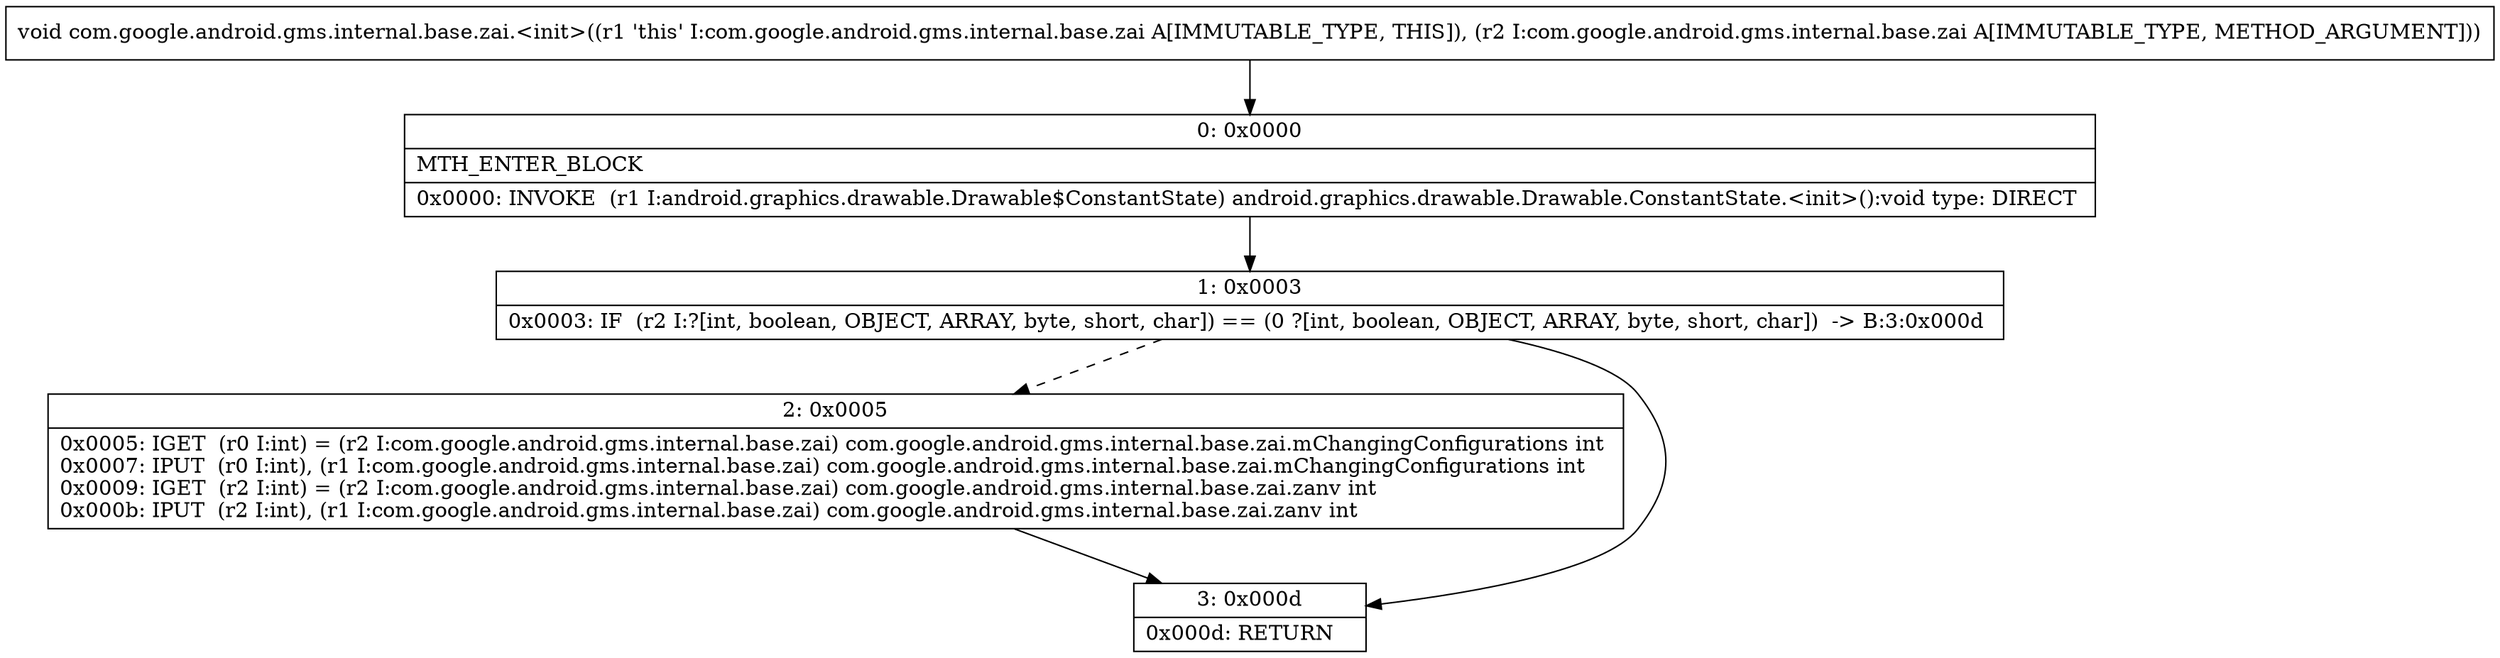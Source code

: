 digraph "CFG forcom.google.android.gms.internal.base.zai.\<init\>(Lcom\/google\/android\/gms\/internal\/base\/zai;)V" {
Node_0 [shape=record,label="{0\:\ 0x0000|MTH_ENTER_BLOCK\l|0x0000: INVOKE  (r1 I:android.graphics.drawable.Drawable$ConstantState) android.graphics.drawable.Drawable.ConstantState.\<init\>():void type: DIRECT \l}"];
Node_1 [shape=record,label="{1\:\ 0x0003|0x0003: IF  (r2 I:?[int, boolean, OBJECT, ARRAY, byte, short, char]) == (0 ?[int, boolean, OBJECT, ARRAY, byte, short, char])  \-\> B:3:0x000d \l}"];
Node_2 [shape=record,label="{2\:\ 0x0005|0x0005: IGET  (r0 I:int) = (r2 I:com.google.android.gms.internal.base.zai) com.google.android.gms.internal.base.zai.mChangingConfigurations int \l0x0007: IPUT  (r0 I:int), (r1 I:com.google.android.gms.internal.base.zai) com.google.android.gms.internal.base.zai.mChangingConfigurations int \l0x0009: IGET  (r2 I:int) = (r2 I:com.google.android.gms.internal.base.zai) com.google.android.gms.internal.base.zai.zanv int \l0x000b: IPUT  (r2 I:int), (r1 I:com.google.android.gms.internal.base.zai) com.google.android.gms.internal.base.zai.zanv int \l}"];
Node_3 [shape=record,label="{3\:\ 0x000d|0x000d: RETURN   \l}"];
MethodNode[shape=record,label="{void com.google.android.gms.internal.base.zai.\<init\>((r1 'this' I:com.google.android.gms.internal.base.zai A[IMMUTABLE_TYPE, THIS]), (r2 I:com.google.android.gms.internal.base.zai A[IMMUTABLE_TYPE, METHOD_ARGUMENT])) }"];
MethodNode -> Node_0;
Node_0 -> Node_1;
Node_1 -> Node_2[style=dashed];
Node_1 -> Node_3;
Node_2 -> Node_3;
}

